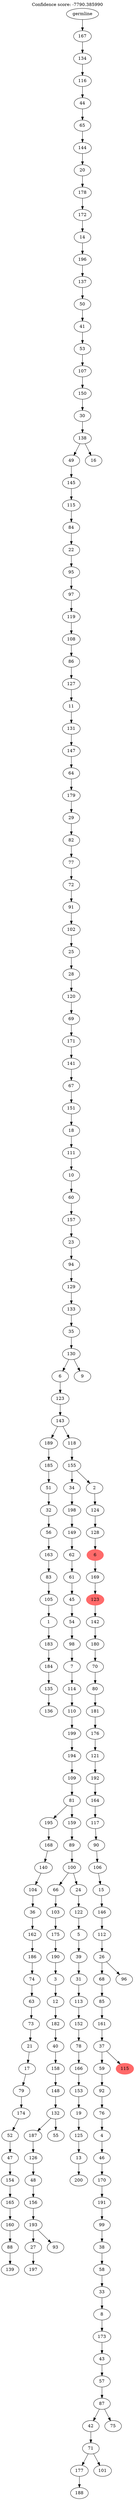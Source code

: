 digraph g {
	"200" -> "201";
	"201" [label="136"];
	"199" -> "200";
	"200" [label="135"];
	"198" -> "199";
	"199" [label="184"];
	"197" -> "198";
	"198" [label="183"];
	"196" -> "197";
	"197" [label="1"];
	"195" -> "196";
	"196" [label="105"];
	"194" -> "195";
	"195" [label="83"];
	"193" -> "194";
	"194" [label="163"];
	"192" -> "193";
	"193" [label="56"];
	"191" -> "192";
	"192" [label="32"];
	"190" -> "191";
	"191" [label="51"];
	"189" -> "190";
	"190" [label="185"];
	"187" -> "188";
	"188" [label="139"];
	"186" -> "187";
	"187" [label="88"];
	"185" -> "186";
	"186" [label="160"];
	"184" -> "185";
	"185" [label="165"];
	"183" -> "184";
	"184" [label="154"];
	"182" -> "183";
	"183" [label="47"];
	"181" -> "182";
	"182" [label="52"];
	"180" -> "181";
	"181" [label="174"];
	"179" -> "180";
	"180" [label="79"];
	"178" -> "179";
	"179" [label="17"];
	"177" -> "178";
	"178" [label="21"];
	"176" -> "177";
	"177" [label="73"];
	"175" -> "176";
	"176" [label="63"];
	"174" -> "175";
	"175" [label="74"];
	"173" -> "174";
	"174" [label="186"];
	"172" -> "173";
	"173" [label="162"];
	"171" -> "172";
	"172" [label="36"];
	"170" -> "171";
	"171" [label="104"];
	"169" -> "170";
	"170" [label="140"];
	"168" -> "169";
	"169" [label="168"];
	"164" -> "165";
	"165" [label="197"];
	"163" -> "164";
	"164" [label="27"];
	"163" -> "166";
	"166" [label="93"];
	"162" -> "163";
	"163" [label="193"];
	"161" -> "162";
	"162" [label="156"];
	"160" -> "161";
	"161" [label="48"];
	"159" -> "160";
	"160" [label="126"];
	"158" -> "159";
	"159" [label="187"];
	"158" -> "167";
	"167" [label="55"];
	"157" -> "158";
	"158" [label="132"];
	"156" -> "157";
	"157" [label="148"];
	"155" -> "156";
	"156" [label="158"];
	"154" -> "155";
	"155" [label="40"];
	"153" -> "154";
	"154" [label="182"];
	"152" -> "153";
	"153" [label="12"];
	"151" -> "152";
	"152" [label="3"];
	"150" -> "151";
	"151" [label="190"];
	"149" -> "150";
	"150" [label="175"];
	"148" -> "149";
	"149" [label="103"];
	"146" -> "147";
	"147" [label="200"];
	"145" -> "146";
	"146" [label="13"];
	"144" -> "145";
	"145" [label="125"];
	"143" -> "144";
	"144" [label="19"];
	"142" -> "143";
	"143" [label="153"];
	"141" -> "142";
	"142" [label="166"];
	"140" -> "141";
	"141" [label="78"];
	"139" -> "140";
	"140" [label="152"];
	"138" -> "139";
	"139" [label="113"];
	"137" -> "138";
	"138" [label="31"];
	"136" -> "137";
	"137" [label="39"];
	"135" -> "136";
	"136" [label="5"];
	"134" -> "135";
	"135" [label="122"];
	"133" -> "134";
	"134" [label="24"];
	"133" -> "148";
	"148" [label="66"];
	"132" -> "133";
	"133" [label="100"];
	"131" -> "132";
	"132" [label="89"];
	"130" -> "131";
	"131" [label="159"];
	"130" -> "168";
	"168" [label="195"];
	"129" -> "130";
	"130" [label="81"];
	"128" -> "129";
	"129" [label="109"];
	"127" -> "128";
	"128" [label="194"];
	"126" -> "127";
	"127" [label="199"];
	"125" -> "126";
	"126" [label="110"];
	"124" -> "125";
	"125" [label="114"];
	"123" -> "124";
	"124" [label="7"];
	"122" -> "123";
	"123" [label="98"];
	"121" -> "122";
	"122" [label="54"];
	"120" -> "121";
	"121" [label="45"];
	"119" -> "120";
	"120" [label="61"];
	"118" -> "119";
	"119" [label="62"];
	"117" -> "118";
	"118" [label="149"];
	"116" -> "117";
	"117" [label="198"];
	"112" -> "113";
	"113" [label="188"];
	"110" -> "111";
	"111" [label="101"];
	"110" -> "112";
	"112" [label="177"];
	"109" -> "110";
	"110" [label="71"];
	"107" -> "108";
	"108" [label="75"];
	"107" -> "109";
	"109" [label="42"];
	"106" -> "107";
	"107" [label="87"];
	"105" -> "106";
	"106" [label="57"];
	"104" -> "105";
	"105" [label="43"];
	"103" -> "104";
	"104" [label="173"];
	"102" -> "103";
	"103" [label="8"];
	"101" -> "102";
	"102" [label="33"];
	"100" -> "101";
	"101" [label="58"];
	"99" -> "100";
	"100" [label="38"];
	"98" -> "99";
	"99" [label="99"];
	"97" -> "98";
	"98" [label="191"];
	"96" -> "97";
	"97" [label="170"];
	"95" -> "96";
	"96" [label="46"];
	"94" -> "95";
	"95" [label="4"];
	"93" -> "94";
	"94" [label="76"];
	"92" -> "93";
	"93" [label="92"];
	"91" -> "92";
	"92" [label="59"];
	"91" -> "114";
	"114" [color=indianred1, style=filled, label="115"];
	"90" -> "91";
	"91" [label="37"];
	"89" -> "90";
	"90" [label="161"];
	"88" -> "89";
	"89" [label="85"];
	"87" -> "88";
	"88" [label="68"];
	"87" -> "115";
	"115" [label="96"];
	"86" -> "87";
	"87" [label="26"];
	"85" -> "86";
	"86" [label="112"];
	"84" -> "85";
	"85" [label="146"];
	"83" -> "84";
	"84" [label="15"];
	"82" -> "83";
	"83" [label="106"];
	"81" -> "82";
	"82" [label="90"];
	"80" -> "81";
	"81" [label="117"];
	"79" -> "80";
	"80" [label="164"];
	"78" -> "79";
	"79" [label="192"];
	"77" -> "78";
	"78" [label="121"];
	"76" -> "77";
	"77" [label="176"];
	"75" -> "76";
	"76" [label="181"];
	"74" -> "75";
	"75" [label="80"];
	"73" -> "74";
	"74" [label="70"];
	"72" -> "73";
	"73" [label="180"];
	"71" -> "72";
	"72" [label="142"];
	"70" -> "71";
	"71" [color=indianred1, style=filled, label="123"];
	"69" -> "70";
	"70" [label="169"];
	"68" -> "69";
	"69" [color=indianred1, style=filled, label="6"];
	"67" -> "68";
	"68" [label="128"];
	"66" -> "67";
	"67" [label="124"];
	"65" -> "66";
	"66" [label="2"];
	"65" -> "116";
	"116" [label="34"];
	"64" -> "65";
	"65" [label="155"];
	"63" -> "64";
	"64" [label="118"];
	"63" -> "189";
	"189" [label="189"];
	"62" -> "63";
	"63" [label="143"];
	"61" -> "62";
	"62" [label="123"];
	"60" -> "61";
	"61" [label="6"];
	"60" -> "202";
	"202" [label="9"];
	"59" -> "60";
	"60" [label="130"];
	"58" -> "59";
	"59" [label="35"];
	"57" -> "58";
	"58" [label="133"];
	"56" -> "57";
	"57" [label="129"];
	"55" -> "56";
	"56" [label="94"];
	"54" -> "55";
	"55" [label="23"];
	"53" -> "54";
	"54" [label="157"];
	"52" -> "53";
	"53" [label="60"];
	"51" -> "52";
	"52" [label="10"];
	"50" -> "51";
	"51" [label="111"];
	"49" -> "50";
	"50" [label="18"];
	"48" -> "49";
	"49" [label="151"];
	"47" -> "48";
	"48" [label="67"];
	"46" -> "47";
	"47" [label="141"];
	"45" -> "46";
	"46" [label="171"];
	"44" -> "45";
	"45" [label="69"];
	"43" -> "44";
	"44" [label="120"];
	"42" -> "43";
	"43" [label="28"];
	"41" -> "42";
	"42" [label="25"];
	"40" -> "41";
	"41" [label="102"];
	"39" -> "40";
	"40" [label="91"];
	"38" -> "39";
	"39" [label="72"];
	"37" -> "38";
	"38" [label="77"];
	"36" -> "37";
	"37" [label="82"];
	"35" -> "36";
	"36" [label="29"];
	"34" -> "35";
	"35" [label="179"];
	"33" -> "34";
	"34" [label="64"];
	"32" -> "33";
	"33" [label="147"];
	"31" -> "32";
	"32" [label="131"];
	"30" -> "31";
	"31" [label="11"];
	"29" -> "30";
	"30" [label="127"];
	"28" -> "29";
	"29" [label="86"];
	"27" -> "28";
	"28" [label="108"];
	"26" -> "27";
	"27" [label="119"];
	"25" -> "26";
	"26" [label="97"];
	"24" -> "25";
	"25" [label="95"];
	"23" -> "24";
	"24" [label="22"];
	"22" -> "23";
	"23" [label="84"];
	"21" -> "22";
	"22" [label="115"];
	"20" -> "21";
	"21" [label="145"];
	"19" -> "20";
	"20" [label="49"];
	"19" -> "203";
	"203" [label="16"];
	"18" -> "19";
	"19" [label="138"];
	"17" -> "18";
	"18" [label="30"];
	"16" -> "17";
	"17" [label="150"];
	"15" -> "16";
	"16" [label="107"];
	"14" -> "15";
	"15" [label="53"];
	"13" -> "14";
	"14" [label="41"];
	"12" -> "13";
	"13" [label="50"];
	"11" -> "12";
	"12" [label="137"];
	"10" -> "11";
	"11" [label="196"];
	"9" -> "10";
	"10" [label="14"];
	"8" -> "9";
	"9" [label="172"];
	"7" -> "8";
	"8" [label="178"];
	"6" -> "7";
	"7" [label="20"];
	"5" -> "6";
	"6" [label="144"];
	"4" -> "5";
	"5" [label="65"];
	"3" -> "4";
	"4" [label="44"];
	"2" -> "3";
	"3" [label="116"];
	"1" -> "2";
	"2" [label="134"];
	"0" -> "1";
	"1" [label="167"];
	"0" [label="germline"];
	labelloc="t";
	label="Confidence score: -7790.385990";
}
